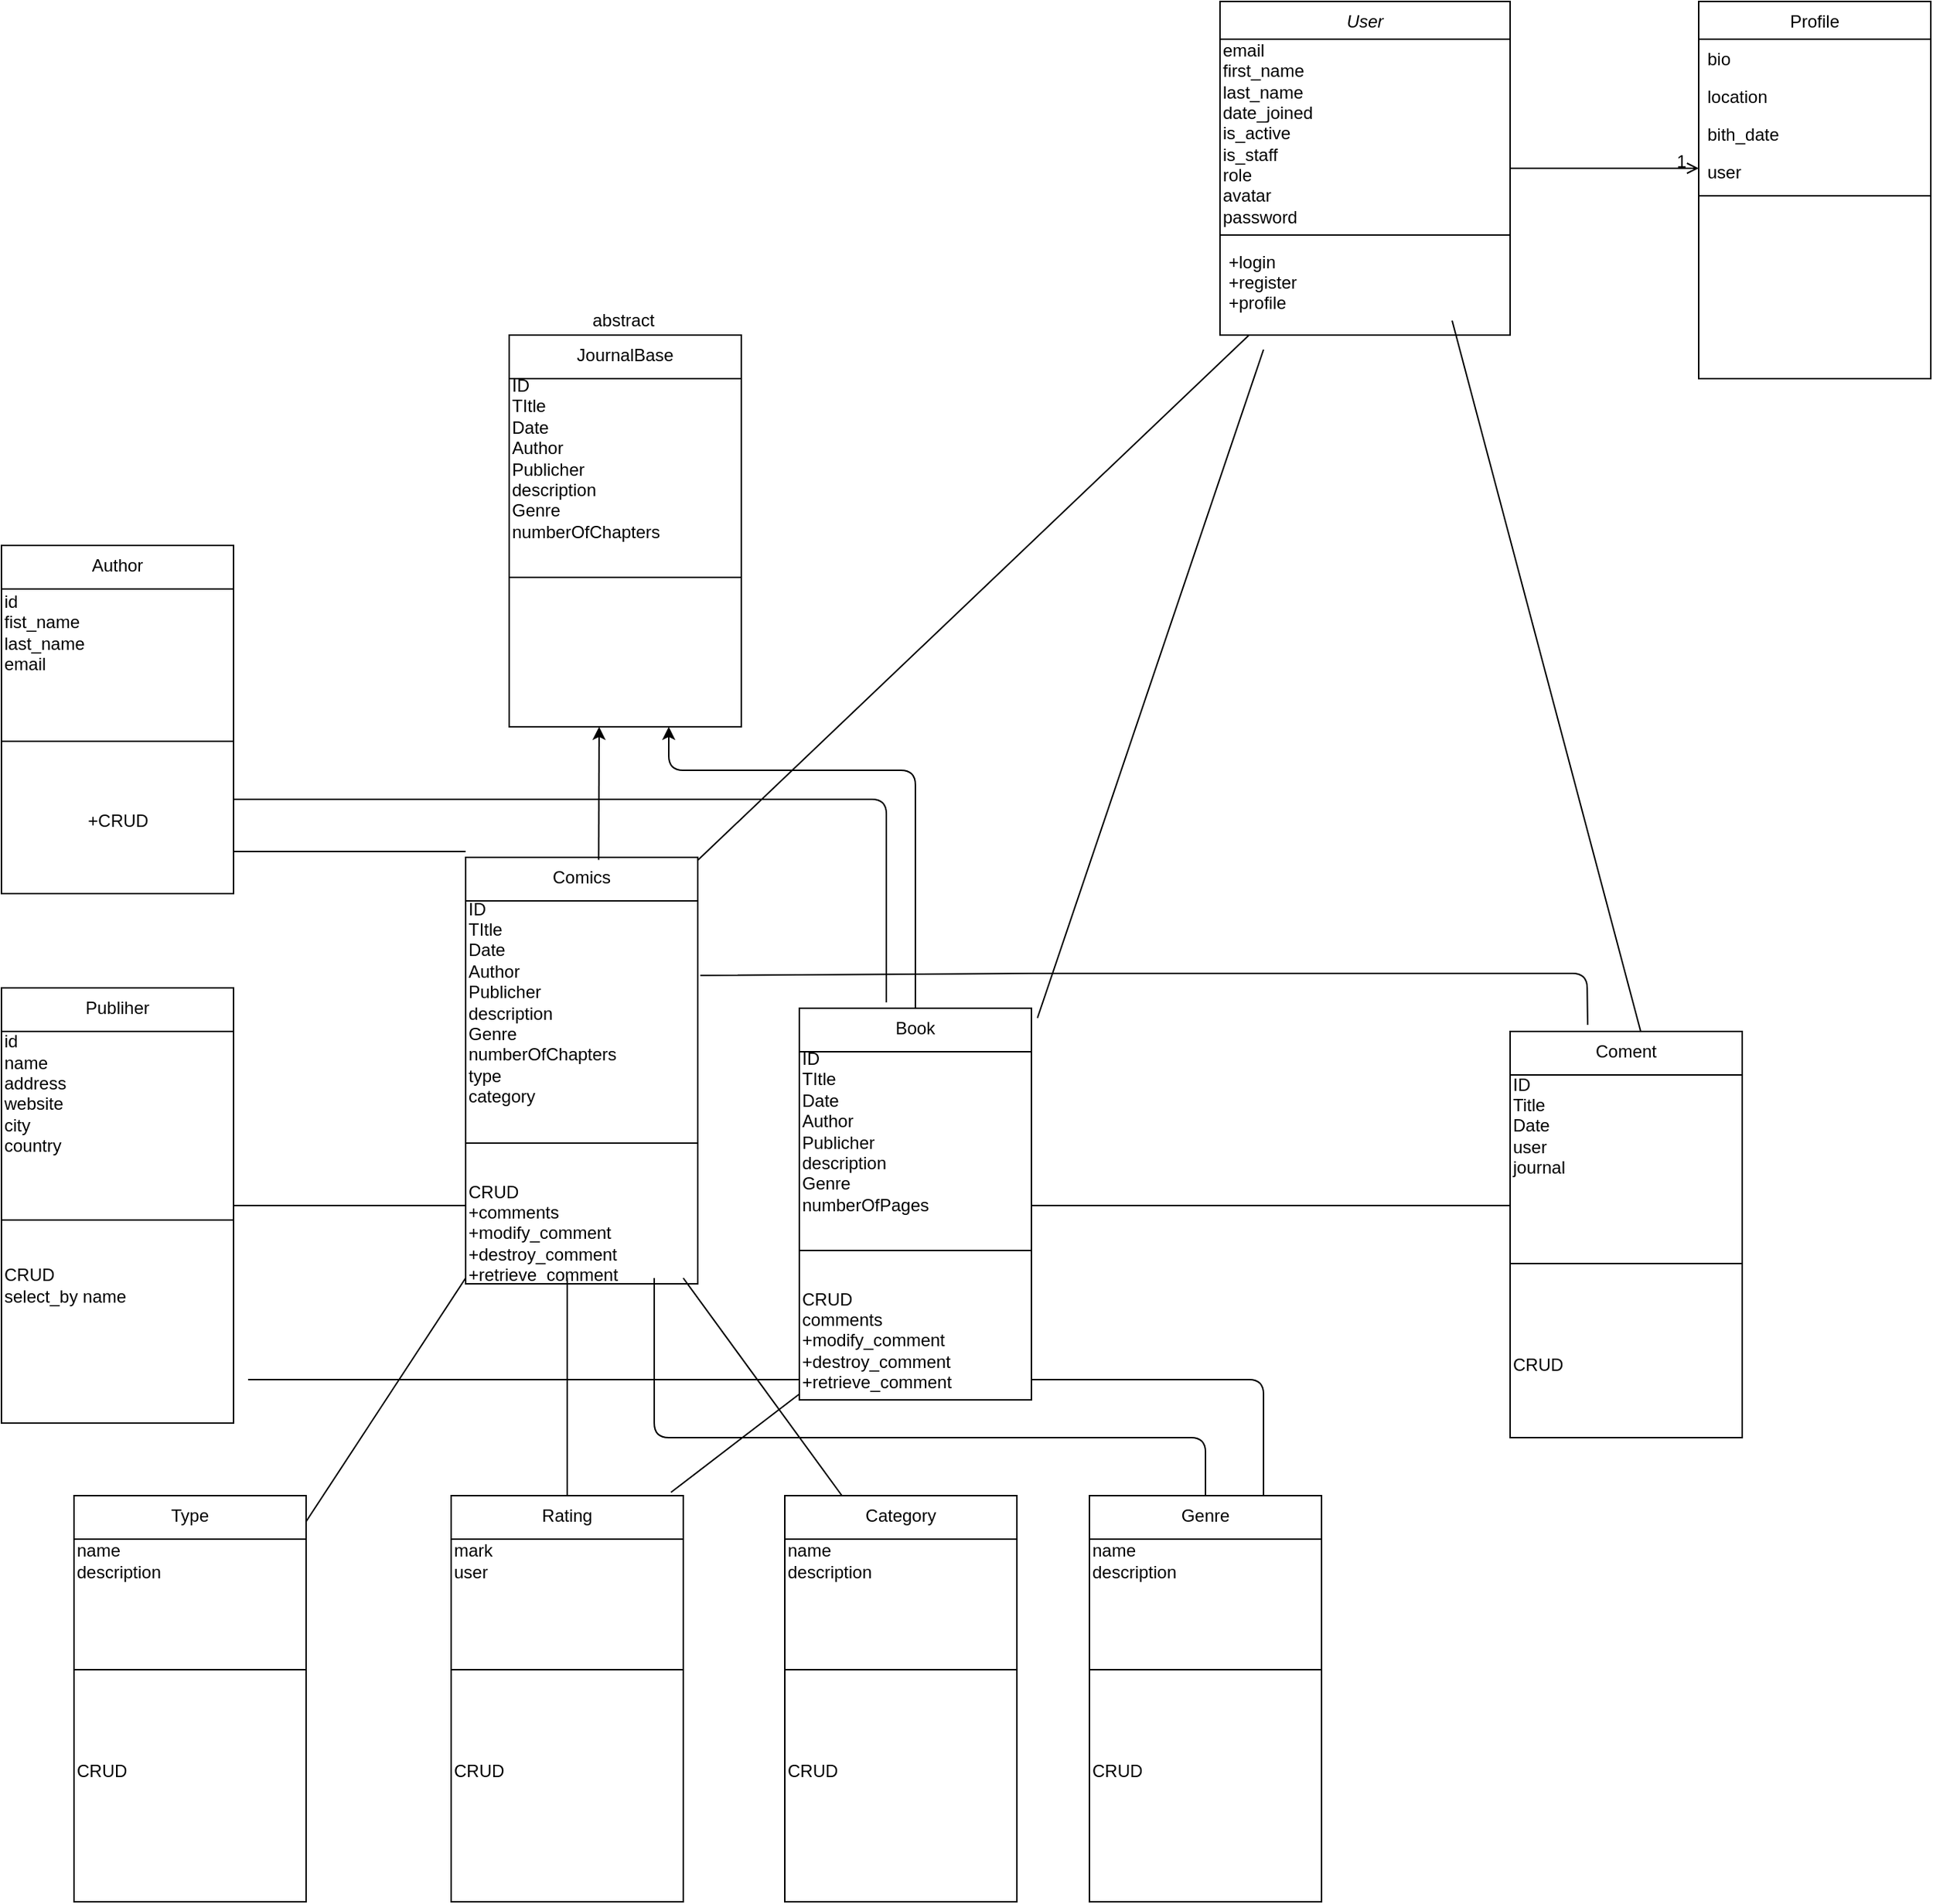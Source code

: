 <mxfile version="14.6.13" type="github">
  <diagram id="C5RBs43oDa-KdzZeNtuy" name="Page-1">
    <mxGraphModel dx="2903" dy="2265" grid="1" gridSize="10" guides="1" tooltips="1" connect="0" arrows="1" fold="1" page="1" pageScale="1" pageWidth="827" pageHeight="1169" background="none" math="0" shadow="0">
      <root>
        <mxCell id="WIyWlLk6GJQsqaUBKTNV-0" />
        <mxCell id="WIyWlLk6GJQsqaUBKTNV-1" parent="WIyWlLk6GJQsqaUBKTNV-0" />
        <mxCell id="zkfFHV4jXpPFQw0GAbJ--0" value="User" style="swimlane;fontStyle=2;align=center;verticalAlign=top;childLayout=stackLayout;horizontal=1;startSize=26;horizontalStack=0;resizeParent=1;resizeLast=0;collapsible=1;marginBottom=0;rounded=0;shadow=0;strokeWidth=1;" parent="WIyWlLk6GJQsqaUBKTNV-1" vertex="1">
          <mxGeometry x="320" y="-110" width="200" height="230" as="geometry">
            <mxRectangle x="230" y="140" width="160" height="26" as="alternateBounds" />
          </mxGeometry>
        </mxCell>
        <mxCell id="-n6cnuy8korlcr1oMD_e-0" value="&lt;div&gt;&lt;span&gt;email&lt;/span&gt;&lt;/div&gt;&lt;div&gt;&lt;span&gt;first_name&lt;/span&gt;&lt;/div&gt;&lt;div&gt;&lt;span&gt;last_name&lt;/span&gt;&lt;/div&gt;&lt;div&gt;&lt;span&gt;date_joined&lt;/span&gt;&lt;/div&gt;&lt;div&gt;&lt;span&gt;is_active&lt;/span&gt;&lt;/div&gt;&lt;div&gt;&lt;span&gt;is_staff&lt;/span&gt;&lt;/div&gt;&lt;div&gt;&lt;span&gt;role&lt;/span&gt;&lt;/div&gt;&lt;div&gt;&lt;span&gt;avatar&lt;/span&gt;&lt;/div&gt;&lt;div&gt;password&amp;nbsp;&lt;/div&gt;" style="text;html=1;align=left;verticalAlign=middle;resizable=0;points=[];autosize=1;strokeColor=none;" parent="zkfFHV4jXpPFQw0GAbJ--0" vertex="1">
          <mxGeometry y="26" width="200" height="130" as="geometry" />
        </mxCell>
        <mxCell id="zkfFHV4jXpPFQw0GAbJ--4" value="" style="line;html=1;strokeWidth=1;align=left;verticalAlign=middle;spacingTop=-1;spacingLeft=3;spacingRight=3;rotatable=0;labelPosition=right;points=[];portConstraint=eastwest;" parent="zkfFHV4jXpPFQw0GAbJ--0" vertex="1">
          <mxGeometry y="156" width="200" height="10" as="geometry" />
        </mxCell>
        <mxCell id="zkfFHV4jXpPFQw0GAbJ--5" value="+login&#xa;+register&#xa;+profile" style="text;align=left;verticalAlign=top;spacingLeft=4;spacingRight=4;overflow=hidden;rotatable=0;points=[[0,0.5],[1,0.5]];portConstraint=eastwest;" parent="zkfFHV4jXpPFQw0GAbJ--0" vertex="1">
          <mxGeometry y="166" width="200" height="54" as="geometry" />
        </mxCell>
        <mxCell id="zkfFHV4jXpPFQw0GAbJ--17" value="Profile" style="swimlane;fontStyle=0;align=center;verticalAlign=top;childLayout=stackLayout;horizontal=1;startSize=26;horizontalStack=0;resizeParent=1;resizeLast=0;collapsible=1;marginBottom=0;rounded=0;shadow=0;strokeWidth=1;" parent="WIyWlLk6GJQsqaUBKTNV-1" vertex="1">
          <mxGeometry x="650" y="-110" width="160" height="260" as="geometry">
            <mxRectangle x="550" y="140" width="160" height="26" as="alternateBounds" />
          </mxGeometry>
        </mxCell>
        <mxCell id="zkfFHV4jXpPFQw0GAbJ--20" value="bio" style="text;align=left;verticalAlign=top;spacingLeft=4;spacingRight=4;overflow=hidden;rotatable=0;points=[[0,0.5],[1,0.5]];portConstraint=eastwest;rounded=0;shadow=0;html=0;" parent="zkfFHV4jXpPFQw0GAbJ--17" vertex="1">
          <mxGeometry y="26" width="160" height="26" as="geometry" />
        </mxCell>
        <mxCell id="zkfFHV4jXpPFQw0GAbJ--18" value="location" style="text;align=left;verticalAlign=top;spacingLeft=4;spacingRight=4;overflow=hidden;rotatable=0;points=[[0,0.5],[1,0.5]];portConstraint=eastwest;" parent="zkfFHV4jXpPFQw0GAbJ--17" vertex="1">
          <mxGeometry y="52" width="160" height="26" as="geometry" />
        </mxCell>
        <mxCell id="zkfFHV4jXpPFQw0GAbJ--19" value="bith_date" style="text;align=left;verticalAlign=top;spacingLeft=4;spacingRight=4;overflow=hidden;rotatable=0;points=[[0,0.5],[1,0.5]];portConstraint=eastwest;rounded=0;shadow=0;html=0;" parent="zkfFHV4jXpPFQw0GAbJ--17" vertex="1">
          <mxGeometry y="78" width="160" height="26" as="geometry" />
        </mxCell>
        <mxCell id="zkfFHV4jXpPFQw0GAbJ--21" value="user" style="text;align=left;verticalAlign=top;spacingLeft=4;spacingRight=4;overflow=hidden;rotatable=0;points=[[0,0.5],[1,0.5]];portConstraint=eastwest;rounded=0;shadow=0;html=0;" parent="zkfFHV4jXpPFQw0GAbJ--17" vertex="1">
          <mxGeometry y="104" width="160" height="26" as="geometry" />
        </mxCell>
        <mxCell id="zkfFHV4jXpPFQw0GAbJ--23" value="" style="line;html=1;strokeWidth=1;align=left;verticalAlign=middle;spacingTop=-1;spacingLeft=3;spacingRight=3;rotatable=0;labelPosition=right;points=[];portConstraint=eastwest;" parent="zkfFHV4jXpPFQw0GAbJ--17" vertex="1">
          <mxGeometry y="130" width="160" height="8" as="geometry" />
        </mxCell>
        <mxCell id="zkfFHV4jXpPFQw0GAbJ--26" value="" style="endArrow=open;shadow=0;strokeWidth=1;rounded=0;endFill=1;edgeStyle=elbowEdgeStyle;elbow=vertical;" parent="WIyWlLk6GJQsqaUBKTNV-1" source="zkfFHV4jXpPFQw0GAbJ--0" target="zkfFHV4jXpPFQw0GAbJ--17" edge="1">
          <mxGeometry x="0.5" y="41" relative="1" as="geometry">
            <mxPoint x="380" y="192" as="sourcePoint" />
            <mxPoint x="540" y="192" as="targetPoint" />
            <mxPoint x="-40" y="32" as="offset" />
          </mxGeometry>
        </mxCell>
        <mxCell id="zkfFHV4jXpPFQw0GAbJ--28" value="1" style="resizable=0;align=right;verticalAlign=bottom;labelBackgroundColor=none;fontSize=12;" parent="zkfFHV4jXpPFQw0GAbJ--26" connectable="0" vertex="1">
          <mxGeometry x="1" relative="1" as="geometry">
            <mxPoint x="-7" y="4" as="offset" />
          </mxGeometry>
        </mxCell>
        <mxCell id="QaU1phHNQ4sxt8ZEM7yf-5" value="Comics" style="swimlane;fontStyle=0;align=center;verticalAlign=top;childLayout=stackLayout;horizontal=1;startSize=30;horizontalStack=0;resizeParent=1;resizeLast=0;collapsible=1;marginBottom=0;rounded=0;shadow=0;strokeWidth=1;" parent="WIyWlLk6GJQsqaUBKTNV-1" vertex="1">
          <mxGeometry x="-200" y="480" width="160" height="294" as="geometry">
            <mxRectangle x="340" y="380" width="170" height="26" as="alternateBounds" />
          </mxGeometry>
        </mxCell>
        <mxCell id="QaU1phHNQ4sxt8ZEM7yf-30" value="ID&lt;br&gt;TItle&lt;br&gt;Date&lt;br&gt;Author&lt;br&gt;Publicher&lt;br&gt;description&lt;br&gt;Genre&lt;br&gt;numberOfChapters&lt;br&gt;type&lt;br&gt;category" style="text;html=1;align=left;verticalAlign=middle;resizable=0;points=[];autosize=1;strokeColor=none;rotation=0;" parent="QaU1phHNQ4sxt8ZEM7yf-5" vertex="1">
          <mxGeometry y="30" width="160" height="140" as="geometry" />
        </mxCell>
        <mxCell id="QaU1phHNQ4sxt8ZEM7yf-6" value="" style="line;html=1;strokeWidth=1;align=left;verticalAlign=middle;spacingTop=-1;spacingLeft=3;spacingRight=3;rotatable=0;labelPosition=right;points=[];portConstraint=eastwest;" parent="QaU1phHNQ4sxt8ZEM7yf-5" vertex="1">
          <mxGeometry y="170" width="160" height="54" as="geometry" />
        </mxCell>
        <mxCell id="ytr6VuXWB7sXXVcijz6G-5" value="CRUD&lt;br&gt;+comments&lt;br&gt;+modify_comment&lt;br&gt;+destroy_comment&lt;br&gt;+retrieve_comment" style="text;html=1;align=left;verticalAlign=middle;resizable=0;points=[];autosize=1;strokeColor=none;" parent="QaU1phHNQ4sxt8ZEM7yf-5" vertex="1">
          <mxGeometry y="224" width="160" height="70" as="geometry" />
        </mxCell>
        <mxCell id="QaU1phHNQ4sxt8ZEM7yf-24" value="Coment" style="swimlane;fontStyle=0;align=center;verticalAlign=top;childLayout=stackLayout;horizontal=1;startSize=30;horizontalStack=0;resizeParent=1;resizeLast=0;collapsible=1;marginBottom=0;rounded=0;shadow=0;strokeWidth=1;" parent="WIyWlLk6GJQsqaUBKTNV-1" vertex="1">
          <mxGeometry x="520" y="600" width="160" height="280" as="geometry">
            <mxRectangle x="340" y="380" width="170" height="26" as="alternateBounds" />
          </mxGeometry>
        </mxCell>
        <mxCell id="QaU1phHNQ4sxt8ZEM7yf-25" value="ID&lt;br&gt;Title&lt;br&gt;Date&lt;br&gt;user&lt;br&gt;journal" style="text;html=1;align=left;verticalAlign=middle;resizable=0;points=[];autosize=1;strokeColor=none;" parent="QaU1phHNQ4sxt8ZEM7yf-24" vertex="1">
          <mxGeometry y="30" width="160" height="70" as="geometry" />
        </mxCell>
        <mxCell id="QaU1phHNQ4sxt8ZEM7yf-26" value="" style="line;html=1;strokeWidth=1;align=left;verticalAlign=middle;spacingTop=-1;spacingLeft=3;spacingRight=3;rotatable=0;labelPosition=right;points=[];portConstraint=eastwest;" parent="QaU1phHNQ4sxt8ZEM7yf-24" vertex="1">
          <mxGeometry y="100" width="160" height="120" as="geometry" />
        </mxCell>
        <mxCell id="ytr6VuXWB7sXXVcijz6G-7" value="CRUD" style="text;html=1;align=left;verticalAlign=middle;resizable=0;points=[];autosize=1;strokeColor=none;" parent="QaU1phHNQ4sxt8ZEM7yf-24" vertex="1">
          <mxGeometry y="220" width="160" height="20" as="geometry" />
        </mxCell>
        <mxCell id="QaU1phHNQ4sxt8ZEM7yf-35" value="Author" style="swimlane;fontStyle=0;align=center;verticalAlign=top;childLayout=stackLayout;horizontal=1;startSize=30;horizontalStack=0;resizeParent=1;resizeLast=0;collapsible=1;marginBottom=0;rounded=0;shadow=0;strokeWidth=1;" parent="WIyWlLk6GJQsqaUBKTNV-1" vertex="1">
          <mxGeometry x="-520" y="265" width="160" height="240" as="geometry">
            <mxRectangle x="340" y="380" width="170" height="26" as="alternateBounds" />
          </mxGeometry>
        </mxCell>
        <mxCell id="zWf-u-hZ3F9-wI-7_7l0-0" value="id&lt;br&gt;fist_name&lt;br&gt;last_name&lt;br&gt;email" style="text;html=1;align=left;verticalAlign=middle;resizable=0;points=[];autosize=1;strokeColor=none;" parent="QaU1phHNQ4sxt8ZEM7yf-35" vertex="1">
          <mxGeometry y="30" width="160" height="60" as="geometry" />
        </mxCell>
        <mxCell id="QaU1phHNQ4sxt8ZEM7yf-36" value="" style="line;html=1;strokeWidth=1;align=left;verticalAlign=middle;spacingTop=-1;spacingLeft=3;spacingRight=3;rotatable=0;labelPosition=right;points=[];portConstraint=eastwest;" parent="QaU1phHNQ4sxt8ZEM7yf-35" vertex="1">
          <mxGeometry y="90" width="160" height="90" as="geometry" />
        </mxCell>
        <mxCell id="ytr6VuXWB7sXXVcijz6G-6" value="+CRUD" style="text;html=1;align=center;verticalAlign=middle;resizable=0;points=[];autosize=1;strokeColor=none;" parent="QaU1phHNQ4sxt8ZEM7yf-35" vertex="1">
          <mxGeometry y="180" width="160" height="20" as="geometry" />
        </mxCell>
        <mxCell id="QaU1phHNQ4sxt8ZEM7yf-37" value="Publiher" style="swimlane;fontStyle=0;align=center;verticalAlign=top;childLayout=stackLayout;horizontal=1;startSize=30;horizontalStack=0;resizeParent=1;resizeLast=0;collapsible=1;marginBottom=0;rounded=0;shadow=0;strokeWidth=1;" parent="WIyWlLk6GJQsqaUBKTNV-1" vertex="1">
          <mxGeometry x="-520" y="570" width="160" height="300" as="geometry">
            <mxRectangle x="340" y="380" width="170" height="26" as="alternateBounds" />
          </mxGeometry>
        </mxCell>
        <mxCell id="zWf-u-hZ3F9-wI-7_7l0-2" value="&lt;span&gt;id&lt;/span&gt;&lt;br&gt;&lt;span&gt;name&lt;br&gt;&lt;/span&gt;address&lt;br&gt;website&lt;br&gt;city&lt;br&gt;&lt;span&gt;country&lt;/span&gt;&lt;br&gt;&lt;div&gt;&lt;br&gt;&lt;/div&gt;" style="text;html=1;align=left;verticalAlign=middle;resizable=0;points=[];autosize=1;strokeColor=none;" parent="QaU1phHNQ4sxt8ZEM7yf-37" vertex="1">
          <mxGeometry y="30" width="160" height="100" as="geometry" />
        </mxCell>
        <mxCell id="QaU1phHNQ4sxt8ZEM7yf-38" value="" style="line;html=1;strokeWidth=1;align=left;verticalAlign=middle;spacingTop=-1;spacingLeft=3;spacingRight=3;rotatable=0;labelPosition=right;points=[];portConstraint=eastwest;" parent="QaU1phHNQ4sxt8ZEM7yf-37" vertex="1">
          <mxGeometry y="130" width="160" height="60" as="geometry" />
        </mxCell>
        <mxCell id="ytr6VuXWB7sXXVcijz6G-8" value="CRUD&lt;br&gt;select_by name" style="text;html=1;align=left;verticalAlign=middle;resizable=0;points=[];autosize=1;strokeColor=none;" parent="QaU1phHNQ4sxt8ZEM7yf-37" vertex="1">
          <mxGeometry y="190" width="160" height="30" as="geometry" />
        </mxCell>
        <mxCell id="zWf-u-hZ3F9-wI-7_7l0-6" value="" style="endArrow=none;html=1;exitX=0.334;exitY=-0.016;exitDx=0;exitDy=0;exitPerimeter=0;entryX=1.011;entryY=0.367;entryDx=0;entryDy=0;entryPerimeter=0;" parent="WIyWlLk6GJQsqaUBKTNV-1" source="QaU1phHNQ4sxt8ZEM7yf-24" target="QaU1phHNQ4sxt8ZEM7yf-30" edge="1">
          <mxGeometry width="50" height="50" relative="1" as="geometry">
            <mxPoint x="410.8" y="608.56" as="sourcePoint" />
            <mxPoint x="-10" y="530" as="targetPoint" />
            <Array as="points">
              <mxPoint x="573" y="560" />
              <mxPoint x="411" y="560" />
              <mxPoint x="200" y="560" />
            </Array>
          </mxGeometry>
        </mxCell>
        <mxCell id="zWf-u-hZ3F9-wI-7_7l0-7" value="" style="endArrow=none;html=1;" parent="WIyWlLk6GJQsqaUBKTNV-1" edge="1">
          <mxGeometry width="50" height="50" relative="1" as="geometry">
            <mxPoint x="610" y="600" as="sourcePoint" />
            <mxPoint x="480" y="110" as="targetPoint" />
          </mxGeometry>
        </mxCell>
        <mxCell id="zWf-u-hZ3F9-wI-7_7l0-8" value="" style="endArrow=none;html=1;" parent="WIyWlLk6GJQsqaUBKTNV-1" edge="1">
          <mxGeometry width="50" height="50" relative="1" as="geometry">
            <mxPoint x="-40" y="482" as="sourcePoint" />
            <mxPoint x="340" y="120" as="targetPoint" />
            <Array as="points" />
          </mxGeometry>
        </mxCell>
        <mxCell id="zWf-u-hZ3F9-wI-7_7l0-9" value="" style="endArrow=none;html=1;" parent="WIyWlLk6GJQsqaUBKTNV-1" edge="1">
          <mxGeometry width="50" height="50" relative="1" as="geometry">
            <mxPoint x="-360" y="476" as="sourcePoint" />
            <mxPoint x="-200" y="476" as="targetPoint" />
            <Array as="points" />
          </mxGeometry>
        </mxCell>
        <mxCell id="zWf-u-hZ3F9-wI-7_7l0-11" value="" style="endArrow=none;html=1;" parent="WIyWlLk6GJQsqaUBKTNV-1" edge="1">
          <mxGeometry width="50" height="50" relative="1" as="geometry">
            <mxPoint x="-200" y="720" as="sourcePoint" />
            <mxPoint x="-360" y="720" as="targetPoint" />
            <Array as="points" />
          </mxGeometry>
        </mxCell>
        <mxCell id="Sn5lrN88Qt4QzyIzDJD_-4" value="JournalBase" style="swimlane;fontStyle=0;align=center;verticalAlign=top;childLayout=stackLayout;horizontal=1;startSize=30;horizontalStack=0;resizeParent=1;resizeLast=0;collapsible=1;marginBottom=0;rounded=0;shadow=0;strokeWidth=1;" parent="WIyWlLk6GJQsqaUBKTNV-1" vertex="1">
          <mxGeometry x="-170" y="120" width="160" height="270" as="geometry">
            <mxRectangle x="340" y="380" width="170" height="26" as="alternateBounds" />
          </mxGeometry>
        </mxCell>
        <mxCell id="Sn5lrN88Qt4QzyIzDJD_-5" value="ID&lt;br&gt;TItle&lt;br&gt;Date&lt;br&gt;Author&lt;br&gt;Publicher&lt;br&gt;description&lt;br&gt;Genre&lt;br&gt;numberOfChapters" style="text;html=1;align=left;verticalAlign=middle;resizable=0;points=[];autosize=1;strokeColor=none;rotation=0;" parent="Sn5lrN88Qt4QzyIzDJD_-4" vertex="1">
          <mxGeometry y="30" width="160" height="110" as="geometry" />
        </mxCell>
        <mxCell id="Sn5lrN88Qt4QzyIzDJD_-6" value="" style="line;html=1;strokeWidth=1;align=left;verticalAlign=middle;spacingTop=-1;spacingLeft=3;spacingRight=3;rotatable=0;labelPosition=right;points=[];portConstraint=eastwest;" parent="Sn5lrN88Qt4QzyIzDJD_-4" vertex="1">
          <mxGeometry y="140" width="160" height="54" as="geometry" />
        </mxCell>
        <mxCell id="-n6cnuy8korlcr1oMD_e-9" value="" style="endArrow=classic;html=1;exitX=0.573;exitY=0.006;exitDx=0;exitDy=0;exitPerimeter=0;" parent="WIyWlLk6GJQsqaUBKTNV-1" source="QaU1phHNQ4sxt8ZEM7yf-5" edge="1">
          <mxGeometry width="50" height="50" relative="1" as="geometry">
            <mxPoint x="70" y="360" as="sourcePoint" />
            <mxPoint x="-108" y="390" as="targetPoint" />
          </mxGeometry>
        </mxCell>
        <mxCell id="ytr6VuXWB7sXXVcijz6G-0" value="Book" style="swimlane;fontStyle=0;align=center;verticalAlign=top;childLayout=stackLayout;horizontal=1;startSize=30;horizontalStack=0;resizeParent=1;resizeLast=0;collapsible=1;marginBottom=0;rounded=0;shadow=0;strokeWidth=1;" parent="WIyWlLk6GJQsqaUBKTNV-1" vertex="1">
          <mxGeometry x="30" y="584" width="160" height="270" as="geometry">
            <mxRectangle x="340" y="380" width="170" height="26" as="alternateBounds" />
          </mxGeometry>
        </mxCell>
        <mxCell id="ytr6VuXWB7sXXVcijz6G-1" value="ID&lt;br&gt;TItle&lt;br&gt;Date&lt;br&gt;Author&lt;br&gt;Publicher&lt;br&gt;description&lt;br&gt;Genre&lt;br&gt;numberOfPages" style="text;html=1;align=left;verticalAlign=middle;resizable=0;points=[];autosize=1;strokeColor=none;rotation=0;" parent="ytr6VuXWB7sXXVcijz6G-0" vertex="1">
          <mxGeometry y="30" width="160" height="110" as="geometry" />
        </mxCell>
        <mxCell id="ytr6VuXWB7sXXVcijz6G-2" value="" style="line;html=1;strokeWidth=1;align=left;verticalAlign=middle;spacingTop=-1;spacingLeft=3;spacingRight=3;rotatable=0;labelPosition=right;points=[];portConstraint=eastwest;" parent="ytr6VuXWB7sXXVcijz6G-0" vertex="1">
          <mxGeometry y="140" width="160" height="54" as="geometry" />
        </mxCell>
        <mxCell id="ytr6VuXWB7sXXVcijz6G-4" value="CRUD&lt;br&gt;comments&lt;br&gt;+modify_comment&lt;br&gt;+destroy_comment&lt;br&gt;+retrieve_comment" style="text;html=1;align=left;verticalAlign=middle;resizable=0;points=[];autosize=1;strokeColor=none;" parent="ytr6VuXWB7sXXVcijz6G-0" vertex="1">
          <mxGeometry y="194" width="160" height="70" as="geometry" />
        </mxCell>
        <mxCell id="ytr6VuXWB7sXXVcijz6G-3" value="" style="endArrow=classic;html=1;" parent="WIyWlLk6GJQsqaUBKTNV-1" source="ytr6VuXWB7sXXVcijz6G-0" edge="1">
          <mxGeometry width="50" height="50" relative="1" as="geometry">
            <mxPoint x="110" y="580" as="sourcePoint" />
            <mxPoint x="-60" y="390" as="targetPoint" />
            <Array as="points">
              <mxPoint x="110" y="420" />
              <mxPoint x="-60" y="420" />
            </Array>
          </mxGeometry>
        </mxCell>
        <mxCell id="ytr6VuXWB7sXXVcijz6G-9" value="" style="endArrow=none;html=1;" parent="WIyWlLk6GJQsqaUBKTNV-1" edge="1">
          <mxGeometry width="50" height="50" relative="1" as="geometry">
            <mxPoint x="-360" y="440" as="sourcePoint" />
            <mxPoint x="90" y="580" as="targetPoint" />
            <Array as="points">
              <mxPoint x="90" y="440" />
            </Array>
          </mxGeometry>
        </mxCell>
        <mxCell id="ytr6VuXWB7sXXVcijz6G-10" value="" style="endArrow=none;html=1;" parent="WIyWlLk6GJQsqaUBKTNV-1" edge="1">
          <mxGeometry width="50" height="50" relative="1" as="geometry">
            <mxPoint x="30" y="840" as="sourcePoint" />
            <mxPoint x="-350" y="840" as="targetPoint" />
            <Array as="points" />
          </mxGeometry>
        </mxCell>
        <mxCell id="ytr6VuXWB7sXXVcijz6G-11" value="Rating" style="swimlane;fontStyle=0;align=center;verticalAlign=top;childLayout=stackLayout;horizontal=1;startSize=30;horizontalStack=0;resizeParent=1;resizeLast=0;collapsible=1;marginBottom=0;rounded=0;shadow=0;strokeWidth=1;" parent="WIyWlLk6GJQsqaUBKTNV-1" vertex="1">
          <mxGeometry x="-210" y="920" width="160" height="280" as="geometry">
            <mxRectangle x="340" y="380" width="170" height="26" as="alternateBounds" />
          </mxGeometry>
        </mxCell>
        <mxCell id="ytr6VuXWB7sXXVcijz6G-12" value="mark&lt;br&gt;user" style="text;html=1;align=left;verticalAlign=middle;resizable=0;points=[];autosize=1;strokeColor=none;" parent="ytr6VuXWB7sXXVcijz6G-11" vertex="1">
          <mxGeometry y="30" width="160" height="30" as="geometry" />
        </mxCell>
        <mxCell id="ytr6VuXWB7sXXVcijz6G-14" value="" style="line;html=1;strokeWidth=1;align=left;verticalAlign=middle;spacingTop=-1;spacingLeft=3;spacingRight=3;rotatable=0;labelPosition=right;points=[];portConstraint=eastwest;" parent="ytr6VuXWB7sXXVcijz6G-11" vertex="1">
          <mxGeometry y="60" width="160" height="120" as="geometry" />
        </mxCell>
        <mxCell id="ytr6VuXWB7sXXVcijz6G-15" value="CRUD" style="text;html=1;align=left;verticalAlign=middle;resizable=0;points=[];autosize=1;strokeColor=none;" parent="ytr6VuXWB7sXXVcijz6G-11" vertex="1">
          <mxGeometry y="180" width="160" height="20" as="geometry" />
        </mxCell>
        <mxCell id="ytr6VuXWB7sXXVcijz6G-16" value="" style="endArrow=none;html=1;" parent="WIyWlLk6GJQsqaUBKTNV-1" source="ytr6VuXWB7sXXVcijz6G-11" edge="1">
          <mxGeometry width="50" height="50" relative="1" as="geometry">
            <mxPoint x="-130" y="910" as="sourcePoint" />
            <mxPoint x="-130" y="770" as="targetPoint" />
            <Array as="points" />
          </mxGeometry>
        </mxCell>
        <mxCell id="ytr6VuXWB7sXXVcijz6G-17" value="" style="endArrow=none;html=1;entryX=0.947;entryY=-0.008;entryDx=0;entryDy=0;entryPerimeter=0;" parent="WIyWlLk6GJQsqaUBKTNV-1" target="ytr6VuXWB7sXXVcijz6G-11" edge="1">
          <mxGeometry width="50" height="50" relative="1" as="geometry">
            <mxPoint x="30" y="850" as="sourcePoint" />
            <mxPoint x="-330" y="860" as="targetPoint" />
            <Array as="points" />
          </mxGeometry>
        </mxCell>
        <mxCell id="ytr6VuXWB7sXXVcijz6G-18" value="Genre" style="swimlane;fontStyle=0;align=center;verticalAlign=top;childLayout=stackLayout;horizontal=1;startSize=30;horizontalStack=0;resizeParent=1;resizeLast=0;collapsible=1;marginBottom=0;rounded=0;shadow=0;strokeWidth=1;" parent="WIyWlLk6GJQsqaUBKTNV-1" vertex="1">
          <mxGeometry x="230" y="920" width="160" height="280" as="geometry">
            <mxRectangle x="340" y="380" width="170" height="26" as="alternateBounds" />
          </mxGeometry>
        </mxCell>
        <mxCell id="ytr6VuXWB7sXXVcijz6G-19" value="name&lt;br&gt;description" style="text;html=1;align=left;verticalAlign=middle;resizable=0;points=[];autosize=1;strokeColor=none;" parent="ytr6VuXWB7sXXVcijz6G-18" vertex="1">
          <mxGeometry y="30" width="160" height="30" as="geometry" />
        </mxCell>
        <mxCell id="ytr6VuXWB7sXXVcijz6G-20" value="" style="line;html=1;strokeWidth=1;align=left;verticalAlign=middle;spacingTop=-1;spacingLeft=3;spacingRight=3;rotatable=0;labelPosition=right;points=[];portConstraint=eastwest;" parent="ytr6VuXWB7sXXVcijz6G-18" vertex="1">
          <mxGeometry y="60" width="160" height="120" as="geometry" />
        </mxCell>
        <mxCell id="ytr6VuXWB7sXXVcijz6G-21" value="CRUD" style="text;html=1;align=left;verticalAlign=middle;resizable=0;points=[];autosize=1;strokeColor=none;" parent="ytr6VuXWB7sXXVcijz6G-18" vertex="1">
          <mxGeometry y="180" width="160" height="20" as="geometry" />
        </mxCell>
        <mxCell id="ytr6VuXWB7sXXVcijz6G-22" value="Category" style="swimlane;fontStyle=0;align=center;verticalAlign=top;childLayout=stackLayout;horizontal=1;startSize=30;horizontalStack=0;resizeParent=1;resizeLast=0;collapsible=1;marginBottom=0;rounded=0;shadow=0;strokeWidth=1;" parent="WIyWlLk6GJQsqaUBKTNV-1" vertex="1">
          <mxGeometry x="20" y="920" width="160" height="280" as="geometry">
            <mxRectangle x="340" y="380" width="170" height="26" as="alternateBounds" />
          </mxGeometry>
        </mxCell>
        <mxCell id="ytr6VuXWB7sXXVcijz6G-23" value="name&lt;br&gt;description" style="text;html=1;align=left;verticalAlign=middle;resizable=0;points=[];autosize=1;strokeColor=none;" parent="ytr6VuXWB7sXXVcijz6G-22" vertex="1">
          <mxGeometry y="30" width="160" height="30" as="geometry" />
        </mxCell>
        <mxCell id="ytr6VuXWB7sXXVcijz6G-24" value="" style="line;html=1;strokeWidth=1;align=left;verticalAlign=middle;spacingTop=-1;spacingLeft=3;spacingRight=3;rotatable=0;labelPosition=right;points=[];portConstraint=eastwest;" parent="ytr6VuXWB7sXXVcijz6G-22" vertex="1">
          <mxGeometry y="60" width="160" height="120" as="geometry" />
        </mxCell>
        <mxCell id="ytr6VuXWB7sXXVcijz6G-25" value="CRUD" style="text;html=1;align=left;verticalAlign=middle;resizable=0;points=[];autosize=1;strokeColor=none;" parent="ytr6VuXWB7sXXVcijz6G-22" vertex="1">
          <mxGeometry y="180" width="160" height="20" as="geometry" />
        </mxCell>
        <mxCell id="ytr6VuXWB7sXXVcijz6G-28" value="Type" style="swimlane;fontStyle=0;align=center;verticalAlign=top;childLayout=stackLayout;horizontal=1;startSize=30;horizontalStack=0;resizeParent=1;resizeLast=0;collapsible=1;marginBottom=0;rounded=0;shadow=0;strokeWidth=1;" parent="WIyWlLk6GJQsqaUBKTNV-1" vertex="1">
          <mxGeometry x="-470" y="920" width="160" height="280" as="geometry">
            <mxRectangle x="340" y="380" width="170" height="26" as="alternateBounds" />
          </mxGeometry>
        </mxCell>
        <mxCell id="ytr6VuXWB7sXXVcijz6G-29" value="name&lt;br&gt;description" style="text;html=1;align=left;verticalAlign=middle;resizable=0;points=[];autosize=1;strokeColor=none;" parent="ytr6VuXWB7sXXVcijz6G-28" vertex="1">
          <mxGeometry y="30" width="160" height="30" as="geometry" />
        </mxCell>
        <mxCell id="ytr6VuXWB7sXXVcijz6G-30" value="" style="line;html=1;strokeWidth=1;align=left;verticalAlign=middle;spacingTop=-1;spacingLeft=3;spacingRight=3;rotatable=0;labelPosition=right;points=[];portConstraint=eastwest;" parent="ytr6VuXWB7sXXVcijz6G-28" vertex="1">
          <mxGeometry y="60" width="160" height="120" as="geometry" />
        </mxCell>
        <mxCell id="ytr6VuXWB7sXXVcijz6G-31" value="CRUD" style="text;html=1;align=left;verticalAlign=middle;resizable=0;points=[];autosize=1;strokeColor=none;" parent="ytr6VuXWB7sXXVcijz6G-28" vertex="1">
          <mxGeometry y="180" width="160" height="20" as="geometry" />
        </mxCell>
        <mxCell id="ytr6VuXWB7sXXVcijz6G-32" value="" style="endArrow=none;html=1;exitX=0.246;exitY=0;exitDx=0;exitDy=0;exitPerimeter=0;" parent="WIyWlLk6GJQsqaUBKTNV-1" source="ytr6VuXWB7sXXVcijz6G-22" edge="1">
          <mxGeometry width="50" height="50" relative="1" as="geometry">
            <mxPoint x="-120" y="930" as="sourcePoint" />
            <mxPoint x="-50" y="770" as="targetPoint" />
            <Array as="points" />
          </mxGeometry>
        </mxCell>
        <mxCell id="ytr6VuXWB7sXXVcijz6G-33" value="" style="endArrow=none;html=1;" parent="WIyWlLk6GJQsqaUBKTNV-1" source="ytr6VuXWB7sXXVcijz6G-28" edge="1">
          <mxGeometry width="50" height="50" relative="1" as="geometry">
            <mxPoint x="-200" y="920" as="sourcePoint" />
            <mxPoint x="-200" y="770" as="targetPoint" />
            <Array as="points" />
          </mxGeometry>
        </mxCell>
        <mxCell id="ytr6VuXWB7sXXVcijz6G-34" value="" style="endArrow=none;html=1;exitX=0.75;exitY=0;exitDx=0;exitDy=0;exitPerimeter=0;" parent="WIyWlLk6GJQsqaUBKTNV-1" source="ytr6VuXWB7sXXVcijz6G-18" edge="1">
          <mxGeometry width="50" height="50" relative="1" as="geometry">
            <mxPoint x="120" y="910" as="sourcePoint" />
            <mxPoint x="190" y="840" as="targetPoint" />
            <Array as="points">
              <mxPoint x="350" y="840" />
            </Array>
          </mxGeometry>
        </mxCell>
        <mxCell id="ytr6VuXWB7sXXVcijz6G-35" value="" style="endArrow=none;html=1;" parent="WIyWlLk6GJQsqaUBKTNV-1" source="ytr6VuXWB7sXXVcijz6G-18" edge="1">
          <mxGeometry width="50" height="50" relative="1" as="geometry">
            <mxPoint x="79.36" y="940" as="sourcePoint" />
            <mxPoint x="-70" y="770" as="targetPoint" />
            <Array as="points">
              <mxPoint x="310" y="880" />
              <mxPoint x="-70" y="880" />
            </Array>
          </mxGeometry>
        </mxCell>
        <mxCell id="ytr6VuXWB7sXXVcijz6G-36" value="" style="endArrow=none;html=1;" parent="WIyWlLk6GJQsqaUBKTNV-1" edge="1">
          <mxGeometry width="50" height="50" relative="1" as="geometry">
            <mxPoint x="520" y="720" as="sourcePoint" />
            <mxPoint x="190" y="720" as="targetPoint" />
            <Array as="points" />
          </mxGeometry>
        </mxCell>
        <mxCell id="ytr6VuXWB7sXXVcijz6G-38" value="" style="endArrow=none;html=1;exitX=1.026;exitY=0.025;exitDx=0;exitDy=0;exitPerimeter=0;" parent="WIyWlLk6GJQsqaUBKTNV-1" source="ytr6VuXWB7sXXVcijz6G-0" edge="1">
          <mxGeometry width="50" height="50" relative="1" as="geometry">
            <mxPoint x="-30" y="492" as="sourcePoint" />
            <mxPoint x="350" y="130" as="targetPoint" />
            <Array as="points" />
          </mxGeometry>
        </mxCell>
        <mxCell id="ytr6VuXWB7sXXVcijz6G-40" value="abstract&amp;nbsp;" style="text;html=1;align=center;verticalAlign=middle;resizable=0;points=[];autosize=1;strokeColor=none;" parent="WIyWlLk6GJQsqaUBKTNV-1" vertex="1">
          <mxGeometry x="-120" y="100" width="60" height="20" as="geometry" />
        </mxCell>
      </root>
    </mxGraphModel>
  </diagram>
</mxfile>

